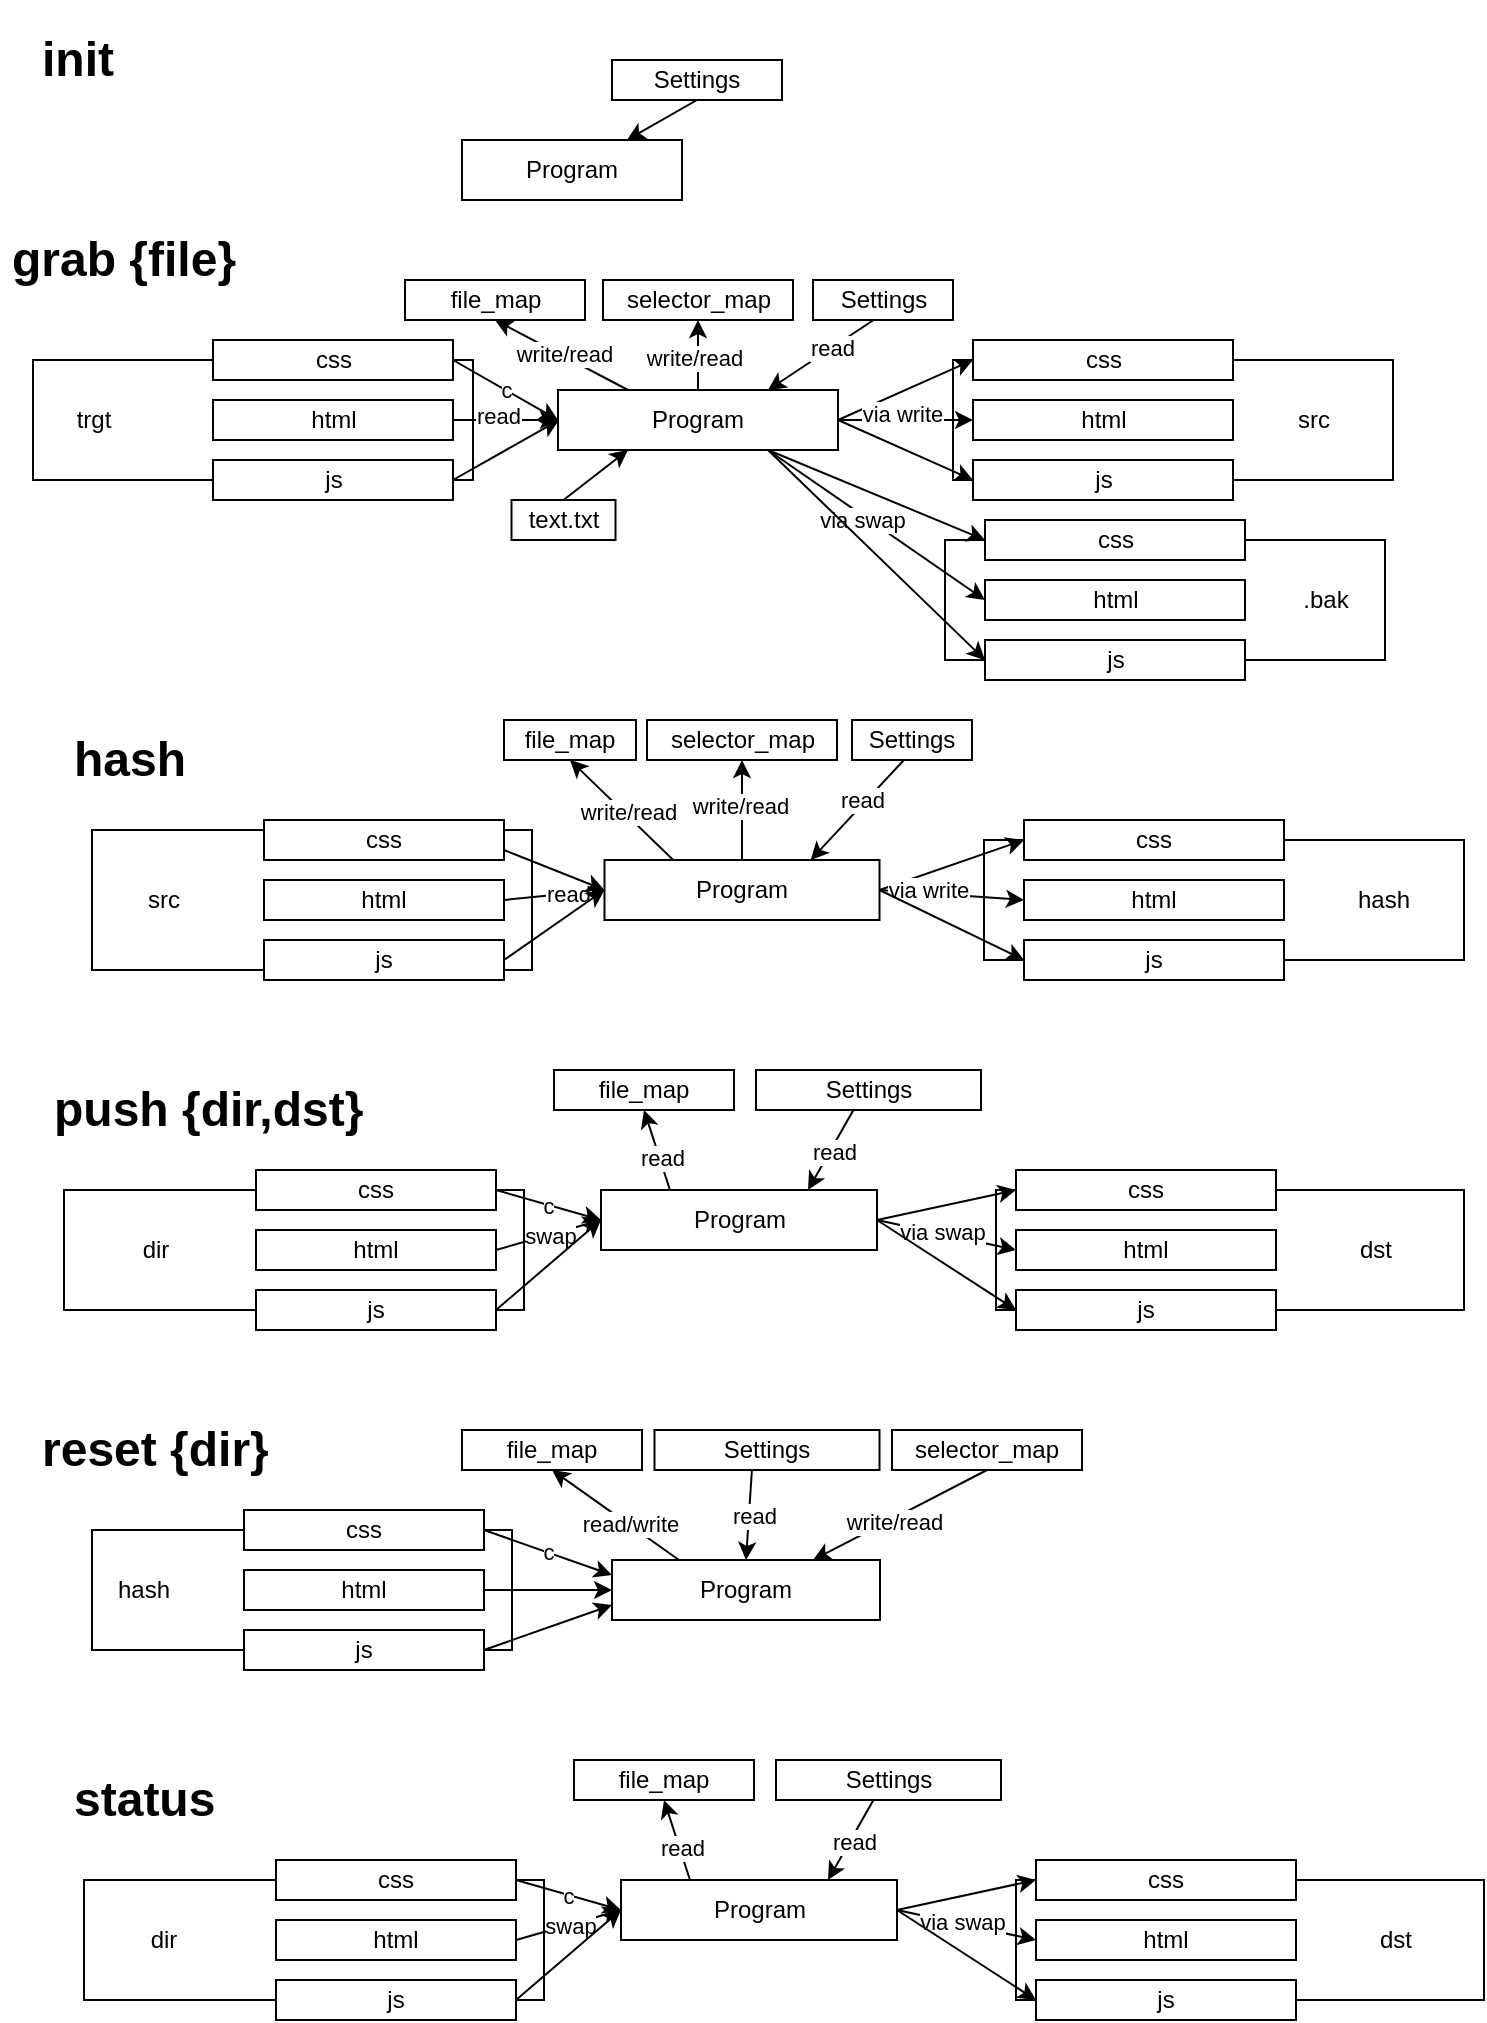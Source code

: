 <mxfile version="14.0.1" type="device"><diagram id="NXH3PRMDlRxOha1wYtrK" name="Page-1"><mxGraphModel dx="1010" dy="633" grid="1" gridSize="10" guides="1" tooltips="1" connect="1" arrows="1" fold="1" page="1" pageScale="1" pageWidth="850" pageHeight="1100" math="0" shadow="0"><root><mxCell id="0"/><mxCell id="1" parent="0"/><mxCell id="T7JkDgjBi5EPmazW9b7u-91" value="" style="rounded=0;whiteSpace=wrap;html=1;" parent="1" vertex="1"><mxGeometry x="562" y="625" width="234" height="60" as="geometry"/></mxCell><mxCell id="T7JkDgjBi5EPmazW9b7u-65" value="" style="rounded=0;whiteSpace=wrap;html=1;" parent="1" vertex="1"><mxGeometry x="556" y="450" width="240" height="60" as="geometry"/></mxCell><mxCell id="T7JkDgjBi5EPmazW9b7u-64" value="" style="rounded=0;whiteSpace=wrap;html=1;" parent="1" vertex="1"><mxGeometry x="110" y="445" width="220" height="70" as="geometry"/></mxCell><mxCell id="T7JkDgjBi5EPmazW9b7u-61" value="" style="rounded=0;whiteSpace=wrap;html=1;" parent="1" vertex="1"><mxGeometry x="540.5" y="210" width="220" height="60" as="geometry"/></mxCell><mxCell id="T7JkDgjBi5EPmazW9b7u-59" value="" style="rounded=0;whiteSpace=wrap;html=1;" parent="1" vertex="1"><mxGeometry x="80.5" y="210" width="220" height="60" as="geometry"/></mxCell><mxCell id="T7JkDgjBi5EPmazW9b7u-1" value="css" style="rounded=0;whiteSpace=wrap;html=1;" parent="1" vertex="1"><mxGeometry x="170.5" y="200" width="120" height="20" as="geometry"/></mxCell><mxCell id="T7JkDgjBi5EPmazW9b7u-2" value="html" style="rounded=0;whiteSpace=wrap;html=1;" parent="1" vertex="1"><mxGeometry x="170.5" y="230" width="120" height="20" as="geometry"/></mxCell><mxCell id="T7JkDgjBi5EPmazW9b7u-3" value="js" style="rounded=0;whiteSpace=wrap;html=1;" parent="1" vertex="1"><mxGeometry x="170.5" y="260" width="120" height="20" as="geometry"/></mxCell><mxCell id="T7JkDgjBi5EPmazW9b7u-5" value="text.txt" style="rounded=0;whiteSpace=wrap;html=1;" parent="1" vertex="1"><mxGeometry x="319.75" y="280" width="52" height="20" as="geometry"/></mxCell><mxCell id="T7JkDgjBi5EPmazW9b7u-7" value="Program" style="rounded=0;whiteSpace=wrap;html=1;" parent="1" vertex="1"><mxGeometry x="343" y="225" width="140" height="30" as="geometry"/></mxCell><mxCell id="T7JkDgjBi5EPmazW9b7u-12" value="css" style="rounded=0;whiteSpace=wrap;html=1;" parent="1" vertex="1"><mxGeometry x="550.5" y="200" width="130" height="20" as="geometry"/></mxCell><mxCell id="T7JkDgjBi5EPmazW9b7u-14" value="" style="endArrow=classic;html=1;entryX=0;entryY=0.5;entryDx=0;entryDy=0;exitX=1;exitY=0.5;exitDx=0;exitDy=0;" parent="1" source="T7JkDgjBi5EPmazW9b7u-7" target="T7JkDgjBi5EPmazW9b7u-12" edge="1"><mxGeometry width="50" height="50" relative="1" as="geometry"><mxPoint x="460.5" y="340" as="sourcePoint"/><mxPoint x="440.5" y="390" as="targetPoint"/></mxGeometry></mxCell><mxCell id="T7JkDgjBi5EPmazW9b7u-15" value="html" style="rounded=0;whiteSpace=wrap;html=1;" parent="1" vertex="1"><mxGeometry x="550.5" y="230" width="130" height="20" as="geometry"/></mxCell><mxCell id="T7JkDgjBi5EPmazW9b7u-16" value="js" style="rounded=0;whiteSpace=wrap;html=1;" parent="1" vertex="1"><mxGeometry x="550.5" y="260" width="130" height="20" as="geometry"/></mxCell><mxCell id="T7JkDgjBi5EPmazW9b7u-17" value="" style="endArrow=classic;html=1;entryX=0;entryY=0.5;entryDx=0;entryDy=0;exitX=1;exitY=0.5;exitDx=0;exitDy=0;" parent="1" source="T7JkDgjBi5EPmazW9b7u-7" target="T7JkDgjBi5EPmazW9b7u-15" edge="1"><mxGeometry width="50" height="50" relative="1" as="geometry"><mxPoint x="468" y="350" as="sourcePoint"/><mxPoint x="590.5" y="280" as="targetPoint"/></mxGeometry></mxCell><mxCell id="T7JkDgjBi5EPmazW9b7u-105" value="via write" style="edgeLabel;html=1;align=center;verticalAlign=middle;resizable=0;points=[];" parent="T7JkDgjBi5EPmazW9b7u-17" vertex="1" connectable="0"><mxGeometry x="-0.061" y="3" relative="1" as="geometry"><mxPoint as="offset"/></mxGeometry></mxCell><mxCell id="T7JkDgjBi5EPmazW9b7u-18" value="" style="endArrow=classic;html=1;entryX=0;entryY=0.5;entryDx=0;entryDy=0;exitX=1;exitY=0.5;exitDx=0;exitDy=0;" parent="1" source="T7JkDgjBi5EPmazW9b7u-7" target="T7JkDgjBi5EPmazW9b7u-16" edge="1"><mxGeometry width="50" height="50" relative="1" as="geometry"><mxPoint x="478" y="360" as="sourcePoint"/><mxPoint x="600.5" y="290" as="targetPoint"/></mxGeometry></mxCell><mxCell id="T7JkDgjBi5EPmazW9b7u-19" value="" style="endArrow=classic;html=1;exitX=0.5;exitY=0;exitDx=0;exitDy=0;entryX=0.25;entryY=1;entryDx=0;entryDy=0;" parent="1" source="T7JkDgjBi5EPmazW9b7u-5" target="T7JkDgjBi5EPmazW9b7u-7" edge="1"><mxGeometry width="50" height="50" relative="1" as="geometry"><mxPoint x="390.5" y="440" as="sourcePoint"/><mxPoint x="440.5" y="390" as="targetPoint"/></mxGeometry></mxCell><mxCell id="T7JkDgjBi5EPmazW9b7u-20" value="c&lt;span style=&quot;color: rgba(0 , 0 , 0 , 0) ; font-family: monospace ; font-size: 0px ; background-color: rgb(248 , 249 , 250)&quot;&gt;%3CmxGraphModel%3E%3Croot%3E%3CmxCell%20id%3D%220%22%2F%3E%3CmxCell%20id%3D%221%22%20parent%3D%220%22%2F%3E%3CmxCell%20id%3D%222%22%20value%3D%22%22%20style%3D%22endArrow%3Dclassic%3Bhtml%3D1%3BentryX%3D0%3BentryY%3D0.5%3BentryDx%3D0%3BentryDy%3D0%3BexitX%3D1%3BexitY%3D0.25%3BexitDx%3D0%3BexitDy%3D0%3B%22%20edge%3D%221%22%20parent%3D%221%22%3E%3CmxGeometry%20width%3D%2250%22%20height%3D%2250%22%20relative%3D%221%22%20as%3D%22geometry%22%3E%3CmxPoint%20x%3D%22467.5%22%20y%3D%22190%22%20as%3D%22sourcePoint%22%2F%3E%3CmxPoint%20x%3D%22590%22%20y%3D%22120%22%20as%3D%22targetPoint%22%2F%3E%3C%2FmxGeometry%3E%3C%2FmxCell%3E%3C%2Froot%3E%3C%2FmxGraphModel%3E&lt;/span&gt;" style="endArrow=classic;html=1;exitX=1;exitY=0.5;exitDx=0;exitDy=0;entryX=0;entryY=0.5;entryDx=0;entryDy=0;" parent="1" source="T7JkDgjBi5EPmazW9b7u-1" target="T7JkDgjBi5EPmazW9b7u-7" edge="1"><mxGeometry width="50" height="50" relative="1" as="geometry"><mxPoint x="390.5" y="440" as="sourcePoint"/><mxPoint x="440.5" y="390" as="targetPoint"/></mxGeometry></mxCell><mxCell id="T7JkDgjBi5EPmazW9b7u-21" value="" style="endArrow=classic;html=1;exitX=1;exitY=0.5;exitDx=0;exitDy=0;entryX=0;entryY=0.5;entryDx=0;entryDy=0;" parent="1" source="T7JkDgjBi5EPmazW9b7u-2" target="T7JkDgjBi5EPmazW9b7u-7" edge="1"><mxGeometry width="50" height="50" relative="1" as="geometry"><mxPoint x="488" y="370" as="sourcePoint"/><mxPoint x="312.5" y="360" as="targetPoint"/></mxGeometry></mxCell><mxCell id="T7JkDgjBi5EPmazW9b7u-148" value="read" style="edgeLabel;html=1;align=center;verticalAlign=middle;resizable=0;points=[];" parent="T7JkDgjBi5EPmazW9b7u-21" vertex="1" connectable="0"><mxGeometry x="-0.147" y="2" relative="1" as="geometry"><mxPoint as="offset"/></mxGeometry></mxCell><mxCell id="T7JkDgjBi5EPmazW9b7u-22" value="" style="endArrow=classic;html=1;exitX=1;exitY=0.5;exitDx=0;exitDy=0;" parent="1" source="T7JkDgjBi5EPmazW9b7u-3" edge="1"><mxGeometry width="50" height="50" relative="1" as="geometry"><mxPoint x="498" y="380" as="sourcePoint"/><mxPoint x="343.5" y="240" as="targetPoint"/></mxGeometry></mxCell><mxCell id="T7JkDgjBi5EPmazW9b7u-24" value="&lt;h1&gt;grab {file}&lt;/h1&gt;&lt;p&gt;&lt;br&gt;&lt;/p&gt;" style="text;html=1;strokeColor=none;fillColor=none;spacing=5;spacingTop=-20;whiteSpace=wrap;overflow=hidden;rounded=0;" parent="1" vertex="1"><mxGeometry x="64.5" y="140" width="130" height="50" as="geometry"/></mxCell><mxCell id="T7JkDgjBi5EPmazW9b7u-25" value="file_map" style="rounded=0;whiteSpace=wrap;html=1;" parent="1" vertex="1"><mxGeometry x="266.5" y="170" width="90" height="20" as="geometry"/></mxCell><mxCell id="T7JkDgjBi5EPmazW9b7u-26" value="selector_map" style="rounded=0;whiteSpace=wrap;html=1;" parent="1" vertex="1"><mxGeometry x="365.5" y="170" width="95" height="20" as="geometry"/></mxCell><mxCell id="T7JkDgjBi5EPmazW9b7u-27" value="" style="endArrow=classic;html=1;exitX=0.25;exitY=0;exitDx=0;exitDy=0;entryX=0.5;entryY=1;entryDx=0;entryDy=0;" parent="1" source="T7JkDgjBi5EPmazW9b7u-7" target="T7JkDgjBi5EPmazW9b7u-25" edge="1"><mxGeometry width="50" height="50" relative="1" as="geometry"><mxPoint x="370.5" y="390" as="sourcePoint"/><mxPoint x="420.5" y="340" as="targetPoint"/></mxGeometry></mxCell><mxCell id="T7JkDgjBi5EPmazW9b7u-112" value="write/read" style="edgeLabel;html=1;align=center;verticalAlign=middle;resizable=0;points=[];" parent="T7JkDgjBi5EPmazW9b7u-27" vertex="1" connectable="0"><mxGeometry x="-0.005" y="-1" relative="1" as="geometry"><mxPoint as="offset"/></mxGeometry></mxCell><mxCell id="T7JkDgjBi5EPmazW9b7u-28" value="" style="endArrow=classic;html=1;exitX=0.5;exitY=0;exitDx=0;exitDy=0;entryX=0.5;entryY=1;entryDx=0;entryDy=0;" parent="1" source="T7JkDgjBi5EPmazW9b7u-7" target="T7JkDgjBi5EPmazW9b7u-26" edge="1"><mxGeometry width="50" height="50" relative="1" as="geometry"><mxPoint x="449.25" y="320" as="sourcePoint"/><mxPoint x="430.5" y="280" as="targetPoint"/></mxGeometry></mxCell><mxCell id="T7JkDgjBi5EPmazW9b7u-113" value="write/read" style="edgeLabel;html=1;align=center;verticalAlign=middle;resizable=0;points=[];" parent="T7JkDgjBi5EPmazW9b7u-28" vertex="1" connectable="0"><mxGeometry x="-0.057" y="2" relative="1" as="geometry"><mxPoint as="offset"/></mxGeometry></mxCell><mxCell id="T7JkDgjBi5EPmazW9b7u-30" value="Settings" style="rounded=0;whiteSpace=wrap;html=1;" parent="1" vertex="1"><mxGeometry x="470.5" y="170" width="70" height="20" as="geometry"/></mxCell><mxCell id="T7JkDgjBi5EPmazW9b7u-31" value="" style="endArrow=classic;html=1;entryX=0.75;entryY=0;entryDx=0;entryDy=0;exitX=0.433;exitY=1;exitDx=0;exitDy=0;exitPerimeter=0;" parent="1" source="T7JkDgjBi5EPmazW9b7u-30" target="T7JkDgjBi5EPmazW9b7u-7" edge="1"><mxGeometry width="50" height="50" relative="1" as="geometry"><mxPoint x="370.5" y="390" as="sourcePoint"/><mxPoint x="420.5" y="340" as="targetPoint"/></mxGeometry></mxCell><mxCell id="T7JkDgjBi5EPmazW9b7u-114" value="read" style="edgeLabel;html=1;align=center;verticalAlign=middle;resizable=0;points=[];" parent="T7JkDgjBi5EPmazW9b7u-31" vertex="1" connectable="0"><mxGeometry x="-0.216" relative="1" as="geometry"><mxPoint as="offset"/></mxGeometry></mxCell><mxCell id="T7JkDgjBi5EPmazW9b7u-32" value="&lt;h1&gt;init&lt;/h1&gt;" style="text;html=1;strokeColor=none;fillColor=none;spacing=5;spacingTop=-20;whiteSpace=wrap;overflow=hidden;rounded=0;" parent="1" vertex="1"><mxGeometry x="80" y="40" width="190" height="120" as="geometry"/></mxCell><mxCell id="T7JkDgjBi5EPmazW9b7u-34" value="Program" style="rounded=0;whiteSpace=wrap;html=1;" parent="1" vertex="1"><mxGeometry x="295" y="100" width="110" height="30" as="geometry"/></mxCell><mxCell id="T7JkDgjBi5EPmazW9b7u-35" value="Settings" style="rounded=0;whiteSpace=wrap;html=1;" parent="1" vertex="1"><mxGeometry x="370" y="60" width="85" height="20" as="geometry"/></mxCell><mxCell id="T7JkDgjBi5EPmazW9b7u-36" value="" style="endArrow=classic;html=1;entryX=0.75;entryY=0;entryDx=0;entryDy=0;exitX=0.5;exitY=1;exitDx=0;exitDy=0;" parent="1" source="T7JkDgjBi5EPmazW9b7u-35" target="T7JkDgjBi5EPmazW9b7u-34" edge="1"><mxGeometry width="50" height="50" relative="1" as="geometry"><mxPoint x="370" y="330" as="sourcePoint"/><mxPoint x="420" y="280" as="targetPoint"/></mxGeometry></mxCell><mxCell id="T7JkDgjBi5EPmazW9b7u-37" value="&lt;h1&gt;hash&lt;/h1&gt;" style="text;html=1;strokeColor=none;fillColor=none;spacing=5;spacingTop=-20;whiteSpace=wrap;overflow=hidden;rounded=0;" parent="1" vertex="1"><mxGeometry x="96" y="390" width="190" height="120" as="geometry"/></mxCell><mxCell id="T7JkDgjBi5EPmazW9b7u-38" value="css" style="rounded=0;whiteSpace=wrap;html=1;" parent="1" vertex="1"><mxGeometry x="196" y="440" width="120" height="20" as="geometry"/></mxCell><mxCell id="T7JkDgjBi5EPmazW9b7u-39" value="html" style="rounded=0;whiteSpace=wrap;html=1;" parent="1" vertex="1"><mxGeometry x="196" y="470" width="120" height="20" as="geometry"/></mxCell><mxCell id="T7JkDgjBi5EPmazW9b7u-40" value="js" style="rounded=0;whiteSpace=wrap;html=1;" parent="1" vertex="1"><mxGeometry x="196" y="500" width="120" height="20" as="geometry"/></mxCell><mxCell id="T7JkDgjBi5EPmazW9b7u-42" value="Program" style="rounded=0;whiteSpace=wrap;html=1;" parent="1" vertex="1"><mxGeometry x="366.25" y="460" width="137.5" height="30" as="geometry"/></mxCell><mxCell id="T7JkDgjBi5EPmazW9b7u-43" value="css" style="rounded=0;whiteSpace=wrap;html=1;" parent="1" vertex="1"><mxGeometry x="576" y="440" width="130" height="20" as="geometry"/></mxCell><mxCell id="T7JkDgjBi5EPmazW9b7u-44" value="" style="endArrow=classic;html=1;entryX=0;entryY=0.5;entryDx=0;entryDy=0;exitX=1;exitY=0.5;exitDx=0;exitDy=0;" parent="1" source="T7JkDgjBi5EPmazW9b7u-42" target="T7JkDgjBi5EPmazW9b7u-43" edge="1"><mxGeometry width="50" height="50" relative="1" as="geometry"><mxPoint x="486" y="580" as="sourcePoint"/><mxPoint x="466" y="630" as="targetPoint"/></mxGeometry></mxCell><mxCell id="T7JkDgjBi5EPmazW9b7u-45" value="html" style="rounded=0;whiteSpace=wrap;html=1;" parent="1" vertex="1"><mxGeometry x="576" y="470" width="130" height="20" as="geometry"/></mxCell><mxCell id="T7JkDgjBi5EPmazW9b7u-46" value="js" style="rounded=0;whiteSpace=wrap;html=1;" parent="1" vertex="1"><mxGeometry x="576" y="500" width="130" height="20" as="geometry"/></mxCell><mxCell id="T7JkDgjBi5EPmazW9b7u-47" value="" style="endArrow=classic;html=1;entryX=0;entryY=0.5;entryDx=0;entryDy=0;exitX=1;exitY=0.5;exitDx=0;exitDy=0;" parent="1" source="T7JkDgjBi5EPmazW9b7u-42" target="T7JkDgjBi5EPmazW9b7u-45" edge="1"><mxGeometry width="50" height="50" relative="1" as="geometry"><mxPoint x="493.5" y="590" as="sourcePoint"/><mxPoint x="616" y="520" as="targetPoint"/></mxGeometry></mxCell><mxCell id="T7JkDgjBi5EPmazW9b7u-109" value="via write" style="edgeLabel;html=1;align=center;verticalAlign=middle;resizable=0;points=[];" parent="T7JkDgjBi5EPmazW9b7u-47" vertex="1" connectable="0"><mxGeometry x="-0.344" y="2" relative="1" as="geometry"><mxPoint as="offset"/></mxGeometry></mxCell><mxCell id="T7JkDgjBi5EPmazW9b7u-48" value="" style="endArrow=classic;html=1;entryX=0;entryY=0.5;entryDx=0;entryDy=0;exitX=1;exitY=0.5;exitDx=0;exitDy=0;" parent="1" source="T7JkDgjBi5EPmazW9b7u-42" target="T7JkDgjBi5EPmazW9b7u-46" edge="1"><mxGeometry width="50" height="50" relative="1" as="geometry"><mxPoint x="503.5" y="600" as="sourcePoint"/><mxPoint x="626" y="530" as="targetPoint"/></mxGeometry></mxCell><mxCell id="T7JkDgjBi5EPmazW9b7u-51" value="" style="endArrow=classic;html=1;exitX=1;exitY=0.5;exitDx=0;exitDy=0;entryX=0;entryY=0.5;entryDx=0;entryDy=0;" parent="1" source="T7JkDgjBi5EPmazW9b7u-39" target="T7JkDgjBi5EPmazW9b7u-42" edge="1"><mxGeometry width="50" height="50" relative="1" as="geometry"><mxPoint x="513.5" y="610" as="sourcePoint"/><mxPoint x="338" y="600" as="targetPoint"/></mxGeometry></mxCell><mxCell id="T7JkDgjBi5EPmazW9b7u-149" value="read" style="edgeLabel;html=1;align=center;verticalAlign=middle;resizable=0;points=[];" parent="T7JkDgjBi5EPmazW9b7u-51" vertex="1" connectable="0"><mxGeometry x="0.253" relative="1" as="geometry"><mxPoint as="offset"/></mxGeometry></mxCell><mxCell id="T7JkDgjBi5EPmazW9b7u-52" value="" style="endArrow=classic;html=1;entryX=0;entryY=0.5;entryDx=0;entryDy=0;exitX=1;exitY=0.5;exitDx=0;exitDy=0;" parent="1" source="T7JkDgjBi5EPmazW9b7u-40" target="T7JkDgjBi5EPmazW9b7u-42" edge="1"><mxGeometry width="50" height="50" relative="1" as="geometry"><mxPoint x="523.5" y="620" as="sourcePoint"/><mxPoint x="646" y="550" as="targetPoint"/></mxGeometry></mxCell><mxCell id="T7JkDgjBi5EPmazW9b7u-53" value="file_map" style="rounded=0;whiteSpace=wrap;html=1;" parent="1" vertex="1"><mxGeometry x="316" y="390" width="66" height="20" as="geometry"/></mxCell><mxCell id="T7JkDgjBi5EPmazW9b7u-54" value="selector_map" style="rounded=0;whiteSpace=wrap;html=1;" parent="1" vertex="1"><mxGeometry x="387.5" y="390" width="95" height="20" as="geometry"/></mxCell><mxCell id="T7JkDgjBi5EPmazW9b7u-55" value="" style="endArrow=classic;html=1;exitX=0.25;exitY=0;exitDx=0;exitDy=0;entryX=0.5;entryY=1;entryDx=0;entryDy=0;" parent="1" source="T7JkDgjBi5EPmazW9b7u-42" target="T7JkDgjBi5EPmazW9b7u-53" edge="1"><mxGeometry width="50" height="50" relative="1" as="geometry"><mxPoint x="396" y="630" as="sourcePoint"/><mxPoint x="446" y="580" as="targetPoint"/></mxGeometry></mxCell><mxCell id="T7JkDgjBi5EPmazW9b7u-118" value="write/read" style="edgeLabel;html=1;align=center;verticalAlign=middle;resizable=0;points=[];" parent="T7JkDgjBi5EPmazW9b7u-55" vertex="1" connectable="0"><mxGeometry x="-0.061" y="-1" relative="1" as="geometry"><mxPoint as="offset"/></mxGeometry></mxCell><mxCell id="T7JkDgjBi5EPmazW9b7u-56" value="" style="endArrow=classic;html=1;exitX=0.5;exitY=0;exitDx=0;exitDy=0;entryX=0.5;entryY=1;entryDx=0;entryDy=0;" parent="1" source="T7JkDgjBi5EPmazW9b7u-42" target="T7JkDgjBi5EPmazW9b7u-54" edge="1"><mxGeometry width="50" height="50" relative="1" as="geometry"><mxPoint x="474.75" y="560" as="sourcePoint"/><mxPoint x="456" y="520" as="targetPoint"/></mxGeometry></mxCell><mxCell id="T7JkDgjBi5EPmazW9b7u-117" value="write/read" style="edgeLabel;html=1;align=center;verticalAlign=middle;resizable=0;points=[];" parent="T7JkDgjBi5EPmazW9b7u-56" vertex="1" connectable="0"><mxGeometry x="0.088" y="1" relative="1" as="geometry"><mxPoint as="offset"/></mxGeometry></mxCell><mxCell id="T7JkDgjBi5EPmazW9b7u-57" value="Settings" style="rounded=0;whiteSpace=wrap;html=1;" parent="1" vertex="1"><mxGeometry x="490" y="390" width="60" height="20" as="geometry"/></mxCell><mxCell id="T7JkDgjBi5EPmazW9b7u-58" value="" style="endArrow=classic;html=1;entryX=0.75;entryY=0;entryDx=0;entryDy=0;exitX=0.433;exitY=1;exitDx=0;exitDy=0;exitPerimeter=0;" parent="1" source="T7JkDgjBi5EPmazW9b7u-57" target="T7JkDgjBi5EPmazW9b7u-42" edge="1"><mxGeometry width="50" height="50" relative="1" as="geometry"><mxPoint x="396" y="630" as="sourcePoint"/><mxPoint x="446" y="580" as="targetPoint"/></mxGeometry></mxCell><mxCell id="T7JkDgjBi5EPmazW9b7u-116" value="read" style="edgeLabel;html=1;align=center;verticalAlign=middle;resizable=0;points=[];" parent="T7JkDgjBi5EPmazW9b7u-58" vertex="1" connectable="0"><mxGeometry x="-0.155" y="-2" relative="1" as="geometry"><mxPoint as="offset"/></mxGeometry></mxCell><mxCell id="T7JkDgjBi5EPmazW9b7u-60" value="trgt" style="text;html=1;strokeColor=none;fillColor=none;align=center;verticalAlign=middle;whiteSpace=wrap;rounded=0;" parent="1" vertex="1"><mxGeometry x="90.5" y="230" width="40" height="20" as="geometry"/></mxCell><mxCell id="T7JkDgjBi5EPmazW9b7u-62" value="src" style="text;html=1;strokeColor=none;fillColor=none;align=center;verticalAlign=middle;whiteSpace=wrap;rounded=0;" parent="1" vertex="1"><mxGeometry x="700.5" y="230" width="40" height="20" as="geometry"/></mxCell><mxCell id="T7JkDgjBi5EPmazW9b7u-66" value="src" style="text;html=1;strokeColor=none;fillColor=none;align=center;verticalAlign=middle;whiteSpace=wrap;rounded=0;" parent="1" vertex="1"><mxGeometry x="126" y="470" width="40" height="20" as="geometry"/></mxCell><mxCell id="T7JkDgjBi5EPmazW9b7u-67" value="hash" style="text;html=1;strokeColor=none;fillColor=none;align=center;verticalAlign=middle;whiteSpace=wrap;rounded=0;" parent="1" vertex="1"><mxGeometry x="736" y="470" width="40" height="20" as="geometry"/></mxCell><mxCell id="T7JkDgjBi5EPmazW9b7u-68" value="" style="rounded=0;whiteSpace=wrap;html=1;" parent="1" vertex="1"><mxGeometry x="96" y="625" width="230" height="60" as="geometry"/></mxCell><mxCell id="T7JkDgjBi5EPmazW9b7u-69" value="&lt;h1&gt;push {dir,dst}&lt;/h1&gt;" style="text;html=1;strokeColor=none;fillColor=none;spacing=5;spacingTop=-20;whiteSpace=wrap;overflow=hidden;rounded=0;" parent="1" vertex="1"><mxGeometry x="86" y="565" width="190" height="120" as="geometry"/></mxCell><mxCell id="T7JkDgjBi5EPmazW9b7u-70" value="css" style="rounded=0;whiteSpace=wrap;html=1;" parent="1" vertex="1"><mxGeometry x="192" y="615" width="120" height="20" as="geometry"/></mxCell><mxCell id="T7JkDgjBi5EPmazW9b7u-71" value="html" style="rounded=0;whiteSpace=wrap;html=1;" parent="1" vertex="1"><mxGeometry x="192" y="645" width="120" height="20" as="geometry"/></mxCell><mxCell id="T7JkDgjBi5EPmazW9b7u-72" value="js" style="rounded=0;whiteSpace=wrap;html=1;" parent="1" vertex="1"><mxGeometry x="192" y="675" width="120" height="20" as="geometry"/></mxCell><mxCell id="T7JkDgjBi5EPmazW9b7u-73" value="Program" style="rounded=0;whiteSpace=wrap;html=1;" parent="1" vertex="1"><mxGeometry x="364.5" y="625" width="138" height="30" as="geometry"/></mxCell><mxCell id="T7JkDgjBi5EPmazW9b7u-74" value="css" style="rounded=0;whiteSpace=wrap;html=1;" parent="1" vertex="1"><mxGeometry x="572" y="615" width="130" height="20" as="geometry"/></mxCell><mxCell id="T7JkDgjBi5EPmazW9b7u-75" value="" style="endArrow=classic;html=1;entryX=0;entryY=0.5;entryDx=0;entryDy=0;exitX=1;exitY=0.5;exitDx=0;exitDy=0;" parent="1" source="T7JkDgjBi5EPmazW9b7u-73" target="T7JkDgjBi5EPmazW9b7u-74" edge="1"><mxGeometry width="50" height="50" relative="1" as="geometry"><mxPoint x="482" y="755" as="sourcePoint"/><mxPoint x="462" y="805" as="targetPoint"/></mxGeometry></mxCell><mxCell id="T7JkDgjBi5EPmazW9b7u-76" value="html" style="rounded=0;whiteSpace=wrap;html=1;" parent="1" vertex="1"><mxGeometry x="572" y="645" width="130" height="20" as="geometry"/></mxCell><mxCell id="T7JkDgjBi5EPmazW9b7u-77" value="js" style="rounded=0;whiteSpace=wrap;html=1;" parent="1" vertex="1"><mxGeometry x="572" y="675" width="130" height="20" as="geometry"/></mxCell><mxCell id="T7JkDgjBi5EPmazW9b7u-78" value="" style="endArrow=classic;html=1;entryX=0;entryY=0.5;entryDx=0;entryDy=0;exitX=1;exitY=0.5;exitDx=0;exitDy=0;" parent="1" source="T7JkDgjBi5EPmazW9b7u-73" target="T7JkDgjBi5EPmazW9b7u-76" edge="1"><mxGeometry width="50" height="50" relative="1" as="geometry"><mxPoint x="489.5" y="765" as="sourcePoint"/><mxPoint x="612" y="695" as="targetPoint"/></mxGeometry></mxCell><mxCell id="T7JkDgjBi5EPmazW9b7u-110" value="via swap" style="edgeLabel;html=1;align=center;verticalAlign=middle;resizable=0;points=[];" parent="T7JkDgjBi5EPmazW9b7u-78" vertex="1" connectable="0"><mxGeometry x="-0.087" y="1" relative="1" as="geometry"><mxPoint as="offset"/></mxGeometry></mxCell><mxCell id="T7JkDgjBi5EPmazW9b7u-79" value="" style="endArrow=classic;html=1;entryX=0;entryY=0.5;entryDx=0;entryDy=0;exitX=1;exitY=0.5;exitDx=0;exitDy=0;" parent="1" source="T7JkDgjBi5EPmazW9b7u-73" target="T7JkDgjBi5EPmazW9b7u-77" edge="1"><mxGeometry width="50" height="50" relative="1" as="geometry"><mxPoint x="499.5" y="775" as="sourcePoint"/><mxPoint x="622" y="705" as="targetPoint"/></mxGeometry></mxCell><mxCell id="T7JkDgjBi5EPmazW9b7u-80" value="c&lt;span style=&quot;color: rgba(0 , 0 , 0 , 0) ; font-family: monospace ; font-size: 0px ; background-color: rgb(248 , 249 , 250)&quot;&gt;%3CmxGraphModel%3E%3Croot%3E%3CmxCell%20id%3D%220%22%2F%3E%3CmxCell%20id%3D%221%22%20parent%3D%220%22%2F%3E%3CmxCell%20id%3D%222%22%20value%3D%22%22%20style%3D%22endArrow%3Dclassic%3Bhtml%3D1%3BentryX%3D0%3BentryY%3D0.5%3BentryDx%3D0%3BentryDy%3D0%3BexitX%3D1%3BexitY%3D0.25%3BexitDx%3D0%3BexitDy%3D0%3B%22%20edge%3D%221%22%20parent%3D%221%22%3E%3CmxGeometry%20width%3D%2250%22%20height%3D%2250%22%20relative%3D%221%22%20as%3D%22geometry%22%3E%3CmxPoint%20x%3D%22467.5%22%20y%3D%22190%22%20as%3D%22sourcePoint%22%2F%3E%3CmxPoint%20x%3D%22590%22%20y%3D%22120%22%20as%3D%22targetPoint%22%2F%3E%3C%2FmxGeometry%3E%3C%2FmxCell%3E%3C%2Froot%3E%3C%2FmxGraphModel%3E&lt;/span&gt;" style="endArrow=classic;html=1;exitX=1;exitY=0.5;exitDx=0;exitDy=0;entryX=0;entryY=0.5;entryDx=0;entryDy=0;" parent="1" source="T7JkDgjBi5EPmazW9b7u-70" target="T7JkDgjBi5EPmazW9b7u-73" edge="1"><mxGeometry width="50" height="50" relative="1" as="geometry"><mxPoint x="412" y="855" as="sourcePoint"/><mxPoint x="462" y="805" as="targetPoint"/></mxGeometry></mxCell><mxCell id="T7JkDgjBi5EPmazW9b7u-81" value="" style="endArrow=classic;html=1;exitX=1;exitY=0.5;exitDx=0;exitDy=0;entryX=0;entryY=0.5;entryDx=0;entryDy=0;" parent="1" source="T7JkDgjBi5EPmazW9b7u-71" target="T7JkDgjBi5EPmazW9b7u-73" edge="1"><mxGeometry width="50" height="50" relative="1" as="geometry"><mxPoint x="509.5" y="785" as="sourcePoint"/><mxPoint x="334" y="775" as="targetPoint"/></mxGeometry></mxCell><mxCell id="T7JkDgjBi5EPmazW9b7u-153" value="swap" style="edgeLabel;html=1;align=center;verticalAlign=middle;resizable=0;points=[];" parent="T7JkDgjBi5EPmazW9b7u-81" vertex="1" connectable="0"><mxGeometry x="0.013" relative="1" as="geometry"><mxPoint as="offset"/></mxGeometry></mxCell><mxCell id="T7JkDgjBi5EPmazW9b7u-82" value="" style="endArrow=classic;html=1;entryX=0;entryY=0.5;entryDx=0;entryDy=0;exitX=1;exitY=0.5;exitDx=0;exitDy=0;" parent="1" source="T7JkDgjBi5EPmazW9b7u-72" target="T7JkDgjBi5EPmazW9b7u-73" edge="1"><mxGeometry width="50" height="50" relative="1" as="geometry"><mxPoint x="519.5" y="795" as="sourcePoint"/><mxPoint x="642" y="725" as="targetPoint"/></mxGeometry></mxCell><mxCell id="T7JkDgjBi5EPmazW9b7u-83" value="file_map" style="rounded=0;whiteSpace=wrap;html=1;" parent="1" vertex="1"><mxGeometry x="341" y="565" width="90" height="20" as="geometry"/></mxCell><mxCell id="T7JkDgjBi5EPmazW9b7u-85" value="" style="endArrow=classic;html=1;exitX=0.25;exitY=0;exitDx=0;exitDy=0;entryX=0.5;entryY=1;entryDx=0;entryDy=0;" parent="1" source="T7JkDgjBi5EPmazW9b7u-73" target="T7JkDgjBi5EPmazW9b7u-83" edge="1"><mxGeometry width="50" height="50" relative="1" as="geometry"><mxPoint x="392" y="805" as="sourcePoint"/><mxPoint x="442" y="755" as="targetPoint"/></mxGeometry></mxCell><mxCell id="T7JkDgjBi5EPmazW9b7u-119" value="read" style="edgeLabel;html=1;align=center;verticalAlign=middle;resizable=0;points=[];" parent="T7JkDgjBi5EPmazW9b7u-85" vertex="1" connectable="0"><mxGeometry x="-0.199" y="-1" relative="1" as="geometry"><mxPoint as="offset"/></mxGeometry></mxCell><mxCell id="T7JkDgjBi5EPmazW9b7u-87" value="Settings" style="rounded=0;whiteSpace=wrap;html=1;" parent="1" vertex="1"><mxGeometry x="442" y="565" width="112.5" height="20" as="geometry"/></mxCell><mxCell id="T7JkDgjBi5EPmazW9b7u-88" value="" style="endArrow=classic;html=1;entryX=0.75;entryY=0;entryDx=0;entryDy=0;exitX=0.433;exitY=1;exitDx=0;exitDy=0;exitPerimeter=0;" parent="1" source="T7JkDgjBi5EPmazW9b7u-87" target="T7JkDgjBi5EPmazW9b7u-73" edge="1"><mxGeometry width="50" height="50" relative="1" as="geometry"><mxPoint x="392" y="805" as="sourcePoint"/><mxPoint x="442" y="755" as="targetPoint"/></mxGeometry></mxCell><mxCell id="T7JkDgjBi5EPmazW9b7u-120" value="read" style="edgeLabel;html=1;align=center;verticalAlign=middle;resizable=0;points=[];" parent="T7JkDgjBi5EPmazW9b7u-88" vertex="1" connectable="0"><mxGeometry x="0.008" y="2" relative="1" as="geometry"><mxPoint as="offset"/></mxGeometry></mxCell><mxCell id="T7JkDgjBi5EPmazW9b7u-89" value="dir" style="text;html=1;strokeColor=none;fillColor=none;align=center;verticalAlign=middle;whiteSpace=wrap;rounded=0;" parent="1" vertex="1"><mxGeometry x="122" y="645" width="40" height="20" as="geometry"/></mxCell><mxCell id="T7JkDgjBi5EPmazW9b7u-90" value="dst" style="text;html=1;strokeColor=none;fillColor=none;align=center;verticalAlign=middle;whiteSpace=wrap;rounded=0;" parent="1" vertex="1"><mxGeometry x="732" y="645" width="40" height="20" as="geometry"/></mxCell><mxCell id="T7JkDgjBi5EPmazW9b7u-93" value="" style="rounded=0;whiteSpace=wrap;html=1;" parent="1" vertex="1"><mxGeometry x="536.5" y="300" width="220" height="60" as="geometry"/></mxCell><mxCell id="T7JkDgjBi5EPmazW9b7u-94" value="css" style="rounded=0;whiteSpace=wrap;html=1;" parent="1" vertex="1"><mxGeometry x="556.5" y="290" width="130" height="20" as="geometry"/></mxCell><mxCell id="T7JkDgjBi5EPmazW9b7u-95" value="html" style="rounded=0;whiteSpace=wrap;html=1;" parent="1" vertex="1"><mxGeometry x="556.5" y="320" width="130" height="20" as="geometry"/></mxCell><mxCell id="T7JkDgjBi5EPmazW9b7u-96" value="js" style="rounded=0;whiteSpace=wrap;html=1;" parent="1" vertex="1"><mxGeometry x="556.5" y="350" width="130" height="20" as="geometry"/></mxCell><mxCell id="T7JkDgjBi5EPmazW9b7u-97" value=".bak" style="text;html=1;strokeColor=none;fillColor=none;align=center;verticalAlign=middle;whiteSpace=wrap;rounded=0;" parent="1" vertex="1"><mxGeometry x="706.5" y="320" width="40" height="20" as="geometry"/></mxCell><mxCell id="T7JkDgjBi5EPmazW9b7u-99" value="" style="endArrow=classic;html=1;entryX=0;entryY=0.5;entryDx=0;entryDy=0;exitX=0.75;exitY=1;exitDx=0;exitDy=0;" parent="1" source="T7JkDgjBi5EPmazW9b7u-7" target="T7JkDgjBi5EPmazW9b7u-94" edge="1"><mxGeometry width="50" height="50" relative="1" as="geometry"><mxPoint x="420.5" y="280" as="sourcePoint"/><mxPoint x="560.5" y="280" as="targetPoint"/></mxGeometry></mxCell><mxCell id="T7JkDgjBi5EPmazW9b7u-100" value="" style="endArrow=classic;html=1;entryX=0;entryY=0.5;entryDx=0;entryDy=0;exitX=0.75;exitY=1;exitDx=0;exitDy=0;" parent="1" source="T7JkDgjBi5EPmazW9b7u-7" target="T7JkDgjBi5EPmazW9b7u-95" edge="1"><mxGeometry width="50" height="50" relative="1" as="geometry"><mxPoint x="505.5" y="280" as="sourcePoint"/><mxPoint x="570.5" y="290" as="targetPoint"/></mxGeometry></mxCell><mxCell id="T7JkDgjBi5EPmazW9b7u-108" value="via swap" style="edgeLabel;html=1;align=center;verticalAlign=middle;resizable=0;points=[];" parent="T7JkDgjBi5EPmazW9b7u-100" vertex="1" connectable="0"><mxGeometry x="-0.129" y="-3" relative="1" as="geometry"><mxPoint x="1" as="offset"/></mxGeometry></mxCell><mxCell id="T7JkDgjBi5EPmazW9b7u-101" value="" style="endArrow=classic;html=1;entryX=0;entryY=0.5;entryDx=0;entryDy=0;exitX=0.75;exitY=1;exitDx=0;exitDy=0;" parent="1" source="T7JkDgjBi5EPmazW9b7u-7" target="T7JkDgjBi5EPmazW9b7u-96" edge="1"><mxGeometry width="50" height="50" relative="1" as="geometry"><mxPoint x="515.5" y="290" as="sourcePoint"/><mxPoint x="580.5" y="300" as="targetPoint"/></mxGeometry></mxCell><mxCell id="T7JkDgjBi5EPmazW9b7u-123" value="" style="rounded=0;whiteSpace=wrap;html=1;" parent="1" vertex="1"><mxGeometry x="110" y="795" width="210" height="60" as="geometry"/></mxCell><mxCell id="T7JkDgjBi5EPmazW9b7u-124" value="&lt;h1&gt;reset {dir}&lt;/h1&gt;" style="text;html=1;strokeColor=none;fillColor=none;spacing=5;spacingTop=-20;whiteSpace=wrap;overflow=hidden;rounded=0;" parent="1" vertex="1"><mxGeometry x="80" y="735" width="190" height="120" as="geometry"/></mxCell><mxCell id="T7JkDgjBi5EPmazW9b7u-125" value="css" style="rounded=0;whiteSpace=wrap;html=1;" parent="1" vertex="1"><mxGeometry x="186" y="785" width="120" height="20" as="geometry"/></mxCell><mxCell id="T7JkDgjBi5EPmazW9b7u-126" value="html" style="rounded=0;whiteSpace=wrap;html=1;" parent="1" vertex="1"><mxGeometry x="186" y="815" width="120" height="20" as="geometry"/></mxCell><mxCell id="T7JkDgjBi5EPmazW9b7u-127" value="js" style="rounded=0;whiteSpace=wrap;html=1;" parent="1" vertex="1"><mxGeometry x="186" y="845" width="120" height="20" as="geometry"/></mxCell><mxCell id="T7JkDgjBi5EPmazW9b7u-128" value="Program" style="rounded=0;whiteSpace=wrap;html=1;" parent="1" vertex="1"><mxGeometry x="370" y="810" width="134" height="30" as="geometry"/></mxCell><mxCell id="T7JkDgjBi5EPmazW9b7u-136" value="c&lt;span style=&quot;color: rgba(0 , 0 , 0 , 0) ; font-family: monospace ; font-size: 0px ; background-color: rgb(248 , 249 , 250)&quot;&gt;%3CmxGraphModel%3E%3Croot%3E%3CmxCell%20id%3D%220%22%2F%3E%3CmxCell%20id%3D%221%22%20parent%3D%220%22%2F%3E%3CmxCell%20id%3D%222%22%20value%3D%22%22%20style%3D%22endArrow%3Dclassic%3Bhtml%3D1%3BentryX%3D0%3BentryY%3D0.5%3BentryDx%3D0%3BentryDy%3D0%3BexitX%3D1%3BexitY%3D0.25%3BexitDx%3D0%3BexitDy%3D0%3B%22%20edge%3D%221%22%20parent%3D%221%22%3E%3CmxGeometry%20width%3D%2250%22%20height%3D%2250%22%20relative%3D%221%22%20as%3D%22geometry%22%3E%3CmxPoint%20x%3D%22467.5%22%20y%3D%22190%22%20as%3D%22sourcePoint%22%2F%3E%3CmxPoint%20x%3D%22590%22%20y%3D%22120%22%20as%3D%22targetPoint%22%2F%3E%3C%2FmxGeometry%3E%3C%2FmxCell%3E%3C%2Froot%3E%3C%2FmxGraphModel%3E&lt;/span&gt;" style="endArrow=classic;html=1;exitX=1;exitY=0.5;exitDx=0;exitDy=0;entryX=0;entryY=0.25;entryDx=0;entryDy=0;" parent="1" source="T7JkDgjBi5EPmazW9b7u-125" target="T7JkDgjBi5EPmazW9b7u-128" edge="1"><mxGeometry width="50" height="50" relative="1" as="geometry"><mxPoint x="406" y="1025" as="sourcePoint"/><mxPoint x="456" y="975" as="targetPoint"/></mxGeometry></mxCell><mxCell id="T7JkDgjBi5EPmazW9b7u-137" value="" style="endArrow=classic;html=1;exitX=1;exitY=0.5;exitDx=0;exitDy=0;entryX=0;entryY=0.5;entryDx=0;entryDy=0;" parent="1" source="T7JkDgjBi5EPmazW9b7u-126" target="T7JkDgjBi5EPmazW9b7u-128" edge="1"><mxGeometry width="50" height="50" relative="1" as="geometry"><mxPoint x="503.5" y="955" as="sourcePoint"/><mxPoint x="328" y="945" as="targetPoint"/></mxGeometry></mxCell><mxCell id="T7JkDgjBi5EPmazW9b7u-138" value="" style="endArrow=classic;html=1;entryX=0;entryY=0.75;entryDx=0;entryDy=0;exitX=1;exitY=0.5;exitDx=0;exitDy=0;" parent="1" source="T7JkDgjBi5EPmazW9b7u-127" target="T7JkDgjBi5EPmazW9b7u-128" edge="1"><mxGeometry width="50" height="50" relative="1" as="geometry"><mxPoint x="513.5" y="965" as="sourcePoint"/><mxPoint x="636" y="895" as="targetPoint"/></mxGeometry></mxCell><mxCell id="T7JkDgjBi5EPmazW9b7u-139" value="file_map" style="rounded=0;whiteSpace=wrap;html=1;" parent="1" vertex="1"><mxGeometry x="295" y="745" width="90" height="20" as="geometry"/></mxCell><mxCell id="T7JkDgjBi5EPmazW9b7u-140" value="" style="endArrow=classic;html=1;exitX=0.25;exitY=0;exitDx=0;exitDy=0;entryX=0.5;entryY=1;entryDx=0;entryDy=0;" parent="1" source="T7JkDgjBi5EPmazW9b7u-128" target="T7JkDgjBi5EPmazW9b7u-139" edge="1"><mxGeometry width="50" height="50" relative="1" as="geometry"><mxPoint x="386" y="975" as="sourcePoint"/><mxPoint x="436" y="925" as="targetPoint"/></mxGeometry></mxCell><mxCell id="T7JkDgjBi5EPmazW9b7u-141" value="read/write" style="edgeLabel;html=1;align=center;verticalAlign=middle;resizable=0;points=[];" parent="T7JkDgjBi5EPmazW9b7u-140" vertex="1" connectable="0"><mxGeometry x="-0.199" y="-1" relative="1" as="geometry"><mxPoint as="offset"/></mxGeometry></mxCell><mxCell id="T7JkDgjBi5EPmazW9b7u-142" value="Settings" style="rounded=0;whiteSpace=wrap;html=1;" parent="1" vertex="1"><mxGeometry x="391.25" y="745" width="112.5" height="20" as="geometry"/></mxCell><mxCell id="T7JkDgjBi5EPmazW9b7u-143" value="" style="endArrow=classic;html=1;entryX=0.5;entryY=0;entryDx=0;entryDy=0;exitX=0.433;exitY=1;exitDx=0;exitDy=0;exitPerimeter=0;" parent="1" source="T7JkDgjBi5EPmazW9b7u-142" target="T7JkDgjBi5EPmazW9b7u-128" edge="1"><mxGeometry width="50" height="50" relative="1" as="geometry"><mxPoint x="386" y="975" as="sourcePoint"/><mxPoint x="436" y="925" as="targetPoint"/></mxGeometry></mxCell><mxCell id="T7JkDgjBi5EPmazW9b7u-144" value="read" style="edgeLabel;html=1;align=center;verticalAlign=middle;resizable=0;points=[];" parent="T7JkDgjBi5EPmazW9b7u-143" vertex="1" connectable="0"><mxGeometry x="0.008" y="2" relative="1" as="geometry"><mxPoint as="offset"/></mxGeometry></mxCell><mxCell id="T7JkDgjBi5EPmazW9b7u-145" value="hash" style="text;html=1;strokeColor=none;fillColor=none;align=center;verticalAlign=middle;whiteSpace=wrap;rounded=0;" parent="1" vertex="1"><mxGeometry x="116" y="815" width="40" height="20" as="geometry"/></mxCell><mxCell id="T7JkDgjBi5EPmazW9b7u-150" value="" style="endArrow=classic;html=1;entryX=0;entryY=0.5;entryDx=0;entryDy=0;exitX=1;exitY=0.75;exitDx=0;exitDy=0;" parent="1" source="T7JkDgjBi5EPmazW9b7u-38" target="T7JkDgjBi5EPmazW9b7u-42" edge="1"><mxGeometry width="50" height="50" relative="1" as="geometry"><mxPoint x="326" y="520" as="sourcePoint"/><mxPoint x="376" y="510" as="targetPoint"/></mxGeometry></mxCell><mxCell id="T7JkDgjBi5EPmazW9b7u-154" value="selector_map" style="rounded=0;whiteSpace=wrap;html=1;" parent="1" vertex="1"><mxGeometry x="510" y="745" width="95" height="20" as="geometry"/></mxCell><mxCell id="T7JkDgjBi5EPmazW9b7u-155" value="" style="endArrow=classic;html=1;exitX=0.5;exitY=1;exitDx=0;exitDy=0;entryX=0.75;entryY=0;entryDx=0;entryDy=0;" parent="1" source="T7JkDgjBi5EPmazW9b7u-154" target="T7JkDgjBi5EPmazW9b7u-128" edge="1"><mxGeometry width="50" height="50" relative="1" as="geometry"><mxPoint x="501.67" y="675" as="sourcePoint"/><mxPoint x="501.67" y="625" as="targetPoint"/></mxGeometry></mxCell><mxCell id="T7JkDgjBi5EPmazW9b7u-156" value="write/read" style="edgeLabel;html=1;align=center;verticalAlign=middle;resizable=0;points=[];" parent="T7JkDgjBi5EPmazW9b7u-155" vertex="1" connectable="0"><mxGeometry x="0.088" y="1" relative="1" as="geometry"><mxPoint as="offset"/></mxGeometry></mxCell><mxCell id="oL8zpe31O300KU1OGfzY-2" value="" style="rounded=0;whiteSpace=wrap;html=1;" vertex="1" parent="1"><mxGeometry x="572" y="970" width="234" height="60" as="geometry"/></mxCell><mxCell id="oL8zpe31O300KU1OGfzY-3" value="" style="rounded=0;whiteSpace=wrap;html=1;" vertex="1" parent="1"><mxGeometry x="106" y="970" width="230" height="60" as="geometry"/></mxCell><mxCell id="oL8zpe31O300KU1OGfzY-4" value="&lt;h1&gt;status&amp;nbsp;&lt;/h1&gt;" style="text;html=1;strokeColor=none;fillColor=none;spacing=5;spacingTop=-20;whiteSpace=wrap;overflow=hidden;rounded=0;" vertex="1" parent="1"><mxGeometry x="95.5" y="910" width="190" height="120" as="geometry"/></mxCell><mxCell id="oL8zpe31O300KU1OGfzY-5" value="css" style="rounded=0;whiteSpace=wrap;html=1;" vertex="1" parent="1"><mxGeometry x="202" y="960" width="120" height="20" as="geometry"/></mxCell><mxCell id="oL8zpe31O300KU1OGfzY-6" value="html" style="rounded=0;whiteSpace=wrap;html=1;" vertex="1" parent="1"><mxGeometry x="202" y="990" width="120" height="20" as="geometry"/></mxCell><mxCell id="oL8zpe31O300KU1OGfzY-7" value="js" style="rounded=0;whiteSpace=wrap;html=1;" vertex="1" parent="1"><mxGeometry x="202" y="1020" width="120" height="20" as="geometry"/></mxCell><mxCell id="oL8zpe31O300KU1OGfzY-8" value="Program" style="rounded=0;whiteSpace=wrap;html=1;" vertex="1" parent="1"><mxGeometry x="374.5" y="970" width="138" height="30" as="geometry"/></mxCell><mxCell id="oL8zpe31O300KU1OGfzY-9" value="css" style="rounded=0;whiteSpace=wrap;html=1;" vertex="1" parent="1"><mxGeometry x="582" y="960" width="130" height="20" as="geometry"/></mxCell><mxCell id="oL8zpe31O300KU1OGfzY-10" value="" style="endArrow=classic;html=1;entryX=0;entryY=0.5;entryDx=0;entryDy=0;exitX=1;exitY=0.5;exitDx=0;exitDy=0;" edge="1" parent="1" source="oL8zpe31O300KU1OGfzY-8" target="oL8zpe31O300KU1OGfzY-9"><mxGeometry width="50" height="50" relative="1" as="geometry"><mxPoint x="492" y="1100" as="sourcePoint"/><mxPoint x="472" y="1150" as="targetPoint"/></mxGeometry></mxCell><mxCell id="oL8zpe31O300KU1OGfzY-11" value="html" style="rounded=0;whiteSpace=wrap;html=1;" vertex="1" parent="1"><mxGeometry x="582" y="990" width="130" height="20" as="geometry"/></mxCell><mxCell id="oL8zpe31O300KU1OGfzY-12" value="js" style="rounded=0;whiteSpace=wrap;html=1;" vertex="1" parent="1"><mxGeometry x="582" y="1020" width="130" height="20" as="geometry"/></mxCell><mxCell id="oL8zpe31O300KU1OGfzY-13" value="" style="endArrow=classic;html=1;entryX=0;entryY=0.5;entryDx=0;entryDy=0;exitX=1;exitY=0.5;exitDx=0;exitDy=0;" edge="1" parent="1" source="oL8zpe31O300KU1OGfzY-8" target="oL8zpe31O300KU1OGfzY-11"><mxGeometry width="50" height="50" relative="1" as="geometry"><mxPoint x="499.5" y="1110" as="sourcePoint"/><mxPoint x="622" y="1040" as="targetPoint"/></mxGeometry></mxCell><mxCell id="oL8zpe31O300KU1OGfzY-14" value="via swap" style="edgeLabel;html=1;align=center;verticalAlign=middle;resizable=0;points=[];" vertex="1" connectable="0" parent="oL8zpe31O300KU1OGfzY-13"><mxGeometry x="-0.087" y="1" relative="1" as="geometry"><mxPoint as="offset"/></mxGeometry></mxCell><mxCell id="oL8zpe31O300KU1OGfzY-15" value="" style="endArrow=classic;html=1;entryX=0;entryY=0.5;entryDx=0;entryDy=0;exitX=1;exitY=0.5;exitDx=0;exitDy=0;" edge="1" parent="1" source="oL8zpe31O300KU1OGfzY-8" target="oL8zpe31O300KU1OGfzY-12"><mxGeometry width="50" height="50" relative="1" as="geometry"><mxPoint x="509.5" y="1120" as="sourcePoint"/><mxPoint x="632" y="1050" as="targetPoint"/></mxGeometry></mxCell><mxCell id="oL8zpe31O300KU1OGfzY-16" value="c&lt;span style=&quot;color: rgba(0 , 0 , 0 , 0) ; font-family: monospace ; font-size: 0px ; background-color: rgb(248 , 249 , 250)&quot;&gt;%3CmxGraphModel%3E%3Croot%3E%3CmxCell%20id%3D%220%22%2F%3E%3CmxCell%20id%3D%221%22%20parent%3D%220%22%2F%3E%3CmxCell%20id%3D%222%22%20value%3D%22%22%20style%3D%22endArrow%3Dclassic%3Bhtml%3D1%3BentryX%3D0%3BentryY%3D0.5%3BentryDx%3D0%3BentryDy%3D0%3BexitX%3D1%3BexitY%3D0.25%3BexitDx%3D0%3BexitDy%3D0%3B%22%20edge%3D%221%22%20parent%3D%221%22%3E%3CmxGeometry%20width%3D%2250%22%20height%3D%2250%22%20relative%3D%221%22%20as%3D%22geometry%22%3E%3CmxPoint%20x%3D%22467.5%22%20y%3D%22190%22%20as%3D%22sourcePoint%22%2F%3E%3CmxPoint%20x%3D%22590%22%20y%3D%22120%22%20as%3D%22targetPoint%22%2F%3E%3C%2FmxGeometry%3E%3C%2FmxCell%3E%3C%2Froot%3E%3C%2FmxGraphModel%3E&lt;/span&gt;" style="endArrow=classic;html=1;exitX=1;exitY=0.5;exitDx=0;exitDy=0;entryX=0;entryY=0.5;entryDx=0;entryDy=0;" edge="1" parent="1" source="oL8zpe31O300KU1OGfzY-5" target="oL8zpe31O300KU1OGfzY-8"><mxGeometry width="50" height="50" relative="1" as="geometry"><mxPoint x="422" y="1200" as="sourcePoint"/><mxPoint x="472" y="1150" as="targetPoint"/></mxGeometry></mxCell><mxCell id="oL8zpe31O300KU1OGfzY-17" value="" style="endArrow=classic;html=1;exitX=1;exitY=0.5;exitDx=0;exitDy=0;entryX=0;entryY=0.5;entryDx=0;entryDy=0;" edge="1" parent="1" source="oL8zpe31O300KU1OGfzY-6" target="oL8zpe31O300KU1OGfzY-8"><mxGeometry width="50" height="50" relative="1" as="geometry"><mxPoint x="519.5" y="1130" as="sourcePoint"/><mxPoint x="344" y="1120" as="targetPoint"/></mxGeometry></mxCell><mxCell id="oL8zpe31O300KU1OGfzY-18" value="swap" style="edgeLabel;html=1;align=center;verticalAlign=middle;resizable=0;points=[];" vertex="1" connectable="0" parent="oL8zpe31O300KU1OGfzY-17"><mxGeometry x="0.013" relative="1" as="geometry"><mxPoint as="offset"/></mxGeometry></mxCell><mxCell id="oL8zpe31O300KU1OGfzY-19" value="" style="endArrow=classic;html=1;entryX=0;entryY=0.5;entryDx=0;entryDy=0;exitX=1;exitY=0.5;exitDx=0;exitDy=0;" edge="1" parent="1" source="oL8zpe31O300KU1OGfzY-7" target="oL8zpe31O300KU1OGfzY-8"><mxGeometry width="50" height="50" relative="1" as="geometry"><mxPoint x="529.5" y="1140" as="sourcePoint"/><mxPoint x="652" y="1070" as="targetPoint"/></mxGeometry></mxCell><mxCell id="oL8zpe31O300KU1OGfzY-20" value="file_map" style="rounded=0;whiteSpace=wrap;html=1;" vertex="1" parent="1"><mxGeometry x="351" y="910" width="90" height="20" as="geometry"/></mxCell><mxCell id="oL8zpe31O300KU1OGfzY-21" value="" style="endArrow=classic;html=1;exitX=0.25;exitY=0;exitDx=0;exitDy=0;entryX=0.5;entryY=1;entryDx=0;entryDy=0;" edge="1" parent="1" source="oL8zpe31O300KU1OGfzY-8" target="oL8zpe31O300KU1OGfzY-20"><mxGeometry width="50" height="50" relative="1" as="geometry"><mxPoint x="402" y="1150" as="sourcePoint"/><mxPoint x="452" y="1100" as="targetPoint"/></mxGeometry></mxCell><mxCell id="oL8zpe31O300KU1OGfzY-22" value="read" style="edgeLabel;html=1;align=center;verticalAlign=middle;resizable=0;points=[];" vertex="1" connectable="0" parent="oL8zpe31O300KU1OGfzY-21"><mxGeometry x="-0.199" y="-1" relative="1" as="geometry"><mxPoint as="offset"/></mxGeometry></mxCell><mxCell id="oL8zpe31O300KU1OGfzY-23" value="Settings" style="rounded=0;whiteSpace=wrap;html=1;" vertex="1" parent="1"><mxGeometry x="452" y="910" width="112.5" height="20" as="geometry"/></mxCell><mxCell id="oL8zpe31O300KU1OGfzY-24" value="" style="endArrow=classic;html=1;entryX=0.75;entryY=0;entryDx=0;entryDy=0;exitX=0.433;exitY=1;exitDx=0;exitDy=0;exitPerimeter=0;" edge="1" parent="1" source="oL8zpe31O300KU1OGfzY-23" target="oL8zpe31O300KU1OGfzY-8"><mxGeometry width="50" height="50" relative="1" as="geometry"><mxPoint x="402" y="1150" as="sourcePoint"/><mxPoint x="452" y="1100" as="targetPoint"/></mxGeometry></mxCell><mxCell id="oL8zpe31O300KU1OGfzY-25" value="read" style="edgeLabel;html=1;align=center;verticalAlign=middle;resizable=0;points=[];" vertex="1" connectable="0" parent="oL8zpe31O300KU1OGfzY-24"><mxGeometry x="0.008" y="2" relative="1" as="geometry"><mxPoint as="offset"/></mxGeometry></mxCell><mxCell id="oL8zpe31O300KU1OGfzY-26" value="dir" style="text;html=1;strokeColor=none;fillColor=none;align=center;verticalAlign=middle;whiteSpace=wrap;rounded=0;" vertex="1" parent="1"><mxGeometry x="126" y="990" width="40" height="20" as="geometry"/></mxCell><mxCell id="oL8zpe31O300KU1OGfzY-27" value="dst" style="text;html=1;strokeColor=none;fillColor=none;align=center;verticalAlign=middle;whiteSpace=wrap;rounded=0;" vertex="1" parent="1"><mxGeometry x="742" y="990" width="40" height="20" as="geometry"/></mxCell></root></mxGraphModel></diagram></mxfile>